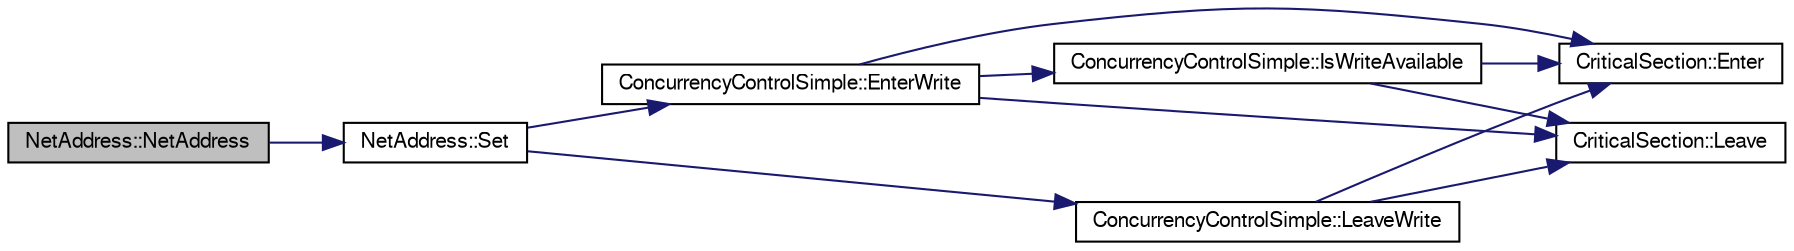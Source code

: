 digraph G
{
  edge [fontname="FreeSans",fontsize="10",labelfontname="FreeSans",labelfontsize="10"];
  node [fontname="FreeSans",fontsize="10",shape=record];
  rankdir=LR;
  Node1 [label="NetAddress::NetAddress",height=0.2,width=0.4,color="black", fillcolor="grey75", style="filled" fontcolor="black"];
  Node1 -> Node2 [color="midnightblue",fontsize="10",style="solid",fontname="FreeSans"];
  Node2 [label="NetAddress::Set",height=0.2,width=0.4,color="black", fillcolor="white", style="filled",URL="$class_net_address.html#a055a1db3daa8d41db3efd3eff5dd1bf9"];
  Node2 -> Node3 [color="midnightblue",fontsize="10",style="solid",fontname="FreeSans"];
  Node3 [label="ConcurrencyControlSimple::EnterWrite",height=0.2,width=0.4,color="black", fillcolor="white", style="filled",URL="$class_concurrency_control_simple.html#a0ed58a5f089ec4f50b81dc9c14aaa165"];
  Node3 -> Node4 [color="midnightblue",fontsize="10",style="solid",fontname="FreeSans"];
  Node4 [label="CriticalSection::Enter",height=0.2,width=0.4,color="black", fillcolor="white", style="filled",URL="$class_critical_section.html#a509be5342b2f07ae06e1af5d9e08b871"];
  Node3 -> Node5 [color="midnightblue",fontsize="10",style="solid",fontname="FreeSans"];
  Node5 [label="ConcurrencyControlSimple::IsWriteAvailable",height=0.2,width=0.4,color="black", fillcolor="white", style="filled",URL="$class_concurrency_control_simple.html#a918a8f124fce81471cfc7d65c2ee8332"];
  Node5 -> Node4 [color="midnightblue",fontsize="10",style="solid",fontname="FreeSans"];
  Node5 -> Node6 [color="midnightblue",fontsize="10",style="solid",fontname="FreeSans"];
  Node6 [label="CriticalSection::Leave",height=0.2,width=0.4,color="black", fillcolor="white", style="filled",URL="$class_critical_section.html#a6fa0931385f066492f31fc98e3fca657"];
  Node3 -> Node6 [color="midnightblue",fontsize="10",style="solid",fontname="FreeSans"];
  Node2 -> Node7 [color="midnightblue",fontsize="10",style="solid",fontname="FreeSans"];
  Node7 [label="ConcurrencyControlSimple::LeaveWrite",height=0.2,width=0.4,color="black", fillcolor="white", style="filled",URL="$class_concurrency_control_simple.html#afb64468163c99624de72611a1fff4846"];
  Node7 -> Node4 [color="midnightblue",fontsize="10",style="solid",fontname="FreeSans"];
  Node7 -> Node6 [color="midnightblue",fontsize="10",style="solid",fontname="FreeSans"];
}
